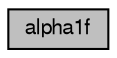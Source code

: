 digraph G
{
  bgcolor="transparent";
  edge [fontname="FreeSans",fontsize="10",labelfontname="FreeSans",labelfontsize="10"];
  node [fontname="FreeSans",fontsize="10",shape=record];
  rankdir=LR;
  Node1 [label="alpha1f",height=0.2,width=0.4,color="black", fillcolor="grey75", style="filled" fontcolor="black"];
}
